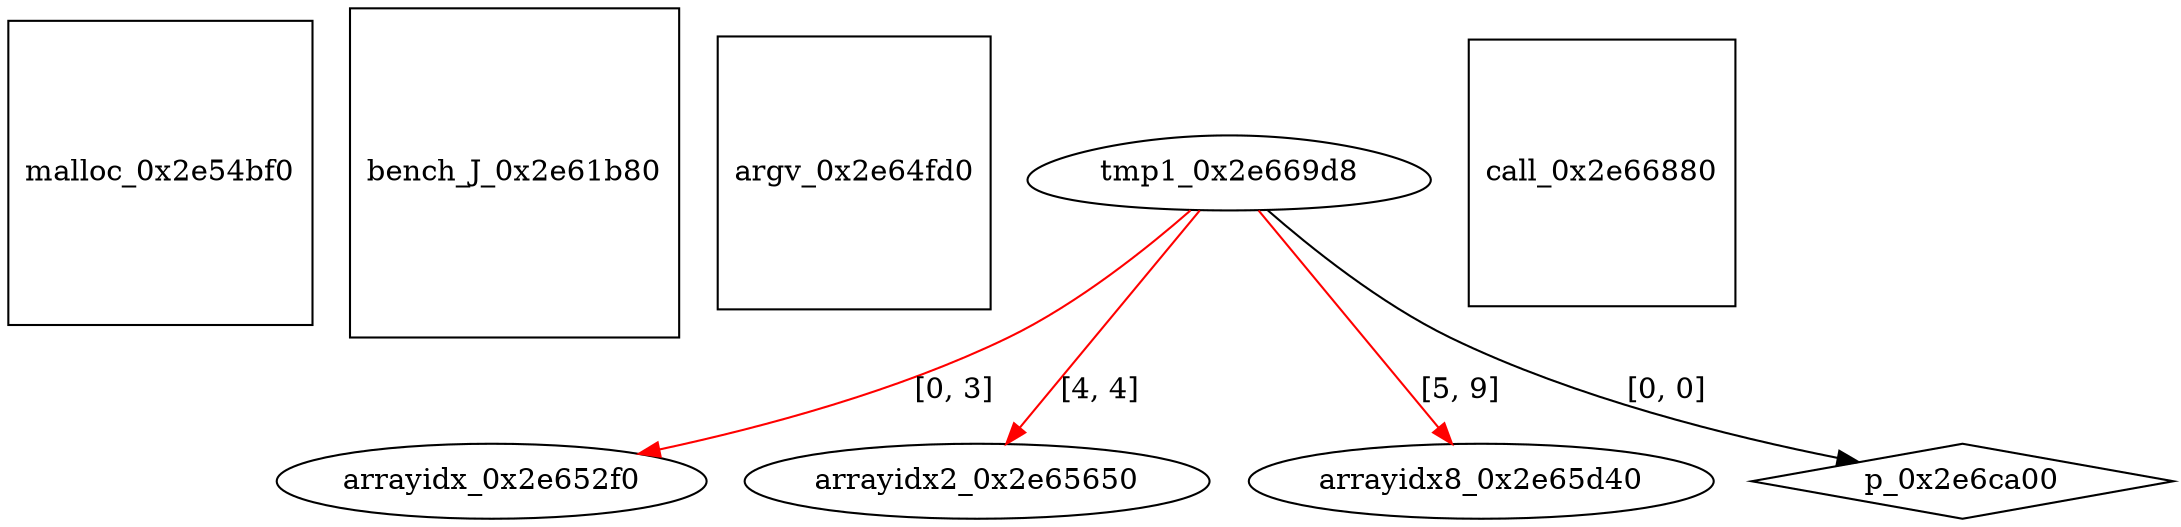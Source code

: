 digraph grafico {
"malloc_0x2e54bf0" [shape=square];
"bench_J_0x2e61b80" [shape=square];
"argv_0x2e64fd0" [shape=square];
"arrayidx_0x2e652f0" [shape=ellipse];
"tmp1_0x2e669d8" -> "arrayidx_0x2e652f0" [label="[0, 3]",color=red];
"arrayidx2_0x2e65650" [shape=ellipse];
"tmp1_0x2e669d8" -> "arrayidx2_0x2e65650" [label="[4, 4]",color=red];
"arrayidx8_0x2e65d40" [shape=ellipse];
"tmp1_0x2e669d8" -> "arrayidx8_0x2e65d40" [label="[5, 9]",color=red];
"call_0x2e66880" [shape=square];
"tmp1_0x2e669d8" [shape=egg];
"p_0x2e6ca00" [shape=diamond];
"tmp1_0x2e669d8" -> "p_0x2e6ca00" [label="[0, 0]"];
}